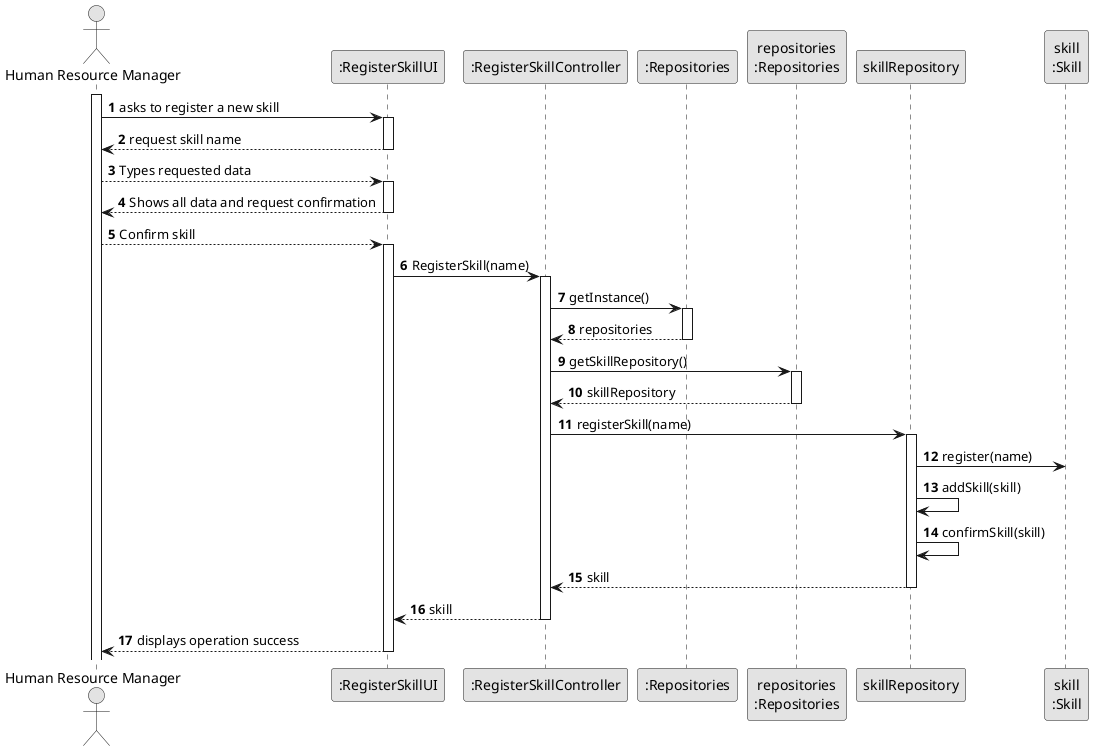 @startuml
skinparam monochrome true
skinparam packageStyle rectangle
skinparam shadowing false

autonumber

'hide footbox
actor "Human Resource Manager" as HRM
participant ":RegisterSkillUI" as UI
participant ":RegisterSkillController" as CTRL
participant ":Repositories" as RepositorySingleton
participant "repositories\n:Repositories" as PLAT
participant "skillRepository" as SR
participant "skill\n:Skill" as S


activate HRM

        HRM -> UI : asks to register a new skill

        activate UI

'            UI --> ADM : requests data (reference, description,  informal \n description, technical description, duration, cost)
            'create CTRL

            UI --> HRM : request skill name

         deactivate UI

            HRM --> UI : Types requested data

         activate UI

           UI --> HRM : Shows all data and request confirmation

         deactivate UI

            HRM --> UI : Confirm skill

         activate UI

            UI -> CTRL : RegisterSkill(name)
            activate CTRL

                CTRL -> RepositorySingleton : getInstance()
                activate RepositorySingleton

                    RepositorySingleton --> CTRL: repositories
                deactivate RepositorySingleton


            CTRL-> PLAT : getSkillRepository()
                        activate PLAT

            PLAT --> CTRL : skillRepository
                         deactivate PLAT

            CTRL -> SR : registerSkill(name)
                        activate SR

            SR -> S : register(name)


            SR ->SR : addSkill(skill)

            SR->SR : confirmSkill(skill)

            SR--->CTRL : skill

                        deactivate SR
            CTRL ---> UI : skill
                        deactivate CTRL

            UI ---> HRM : displays operation success
                        deactivate UI



@enduml
